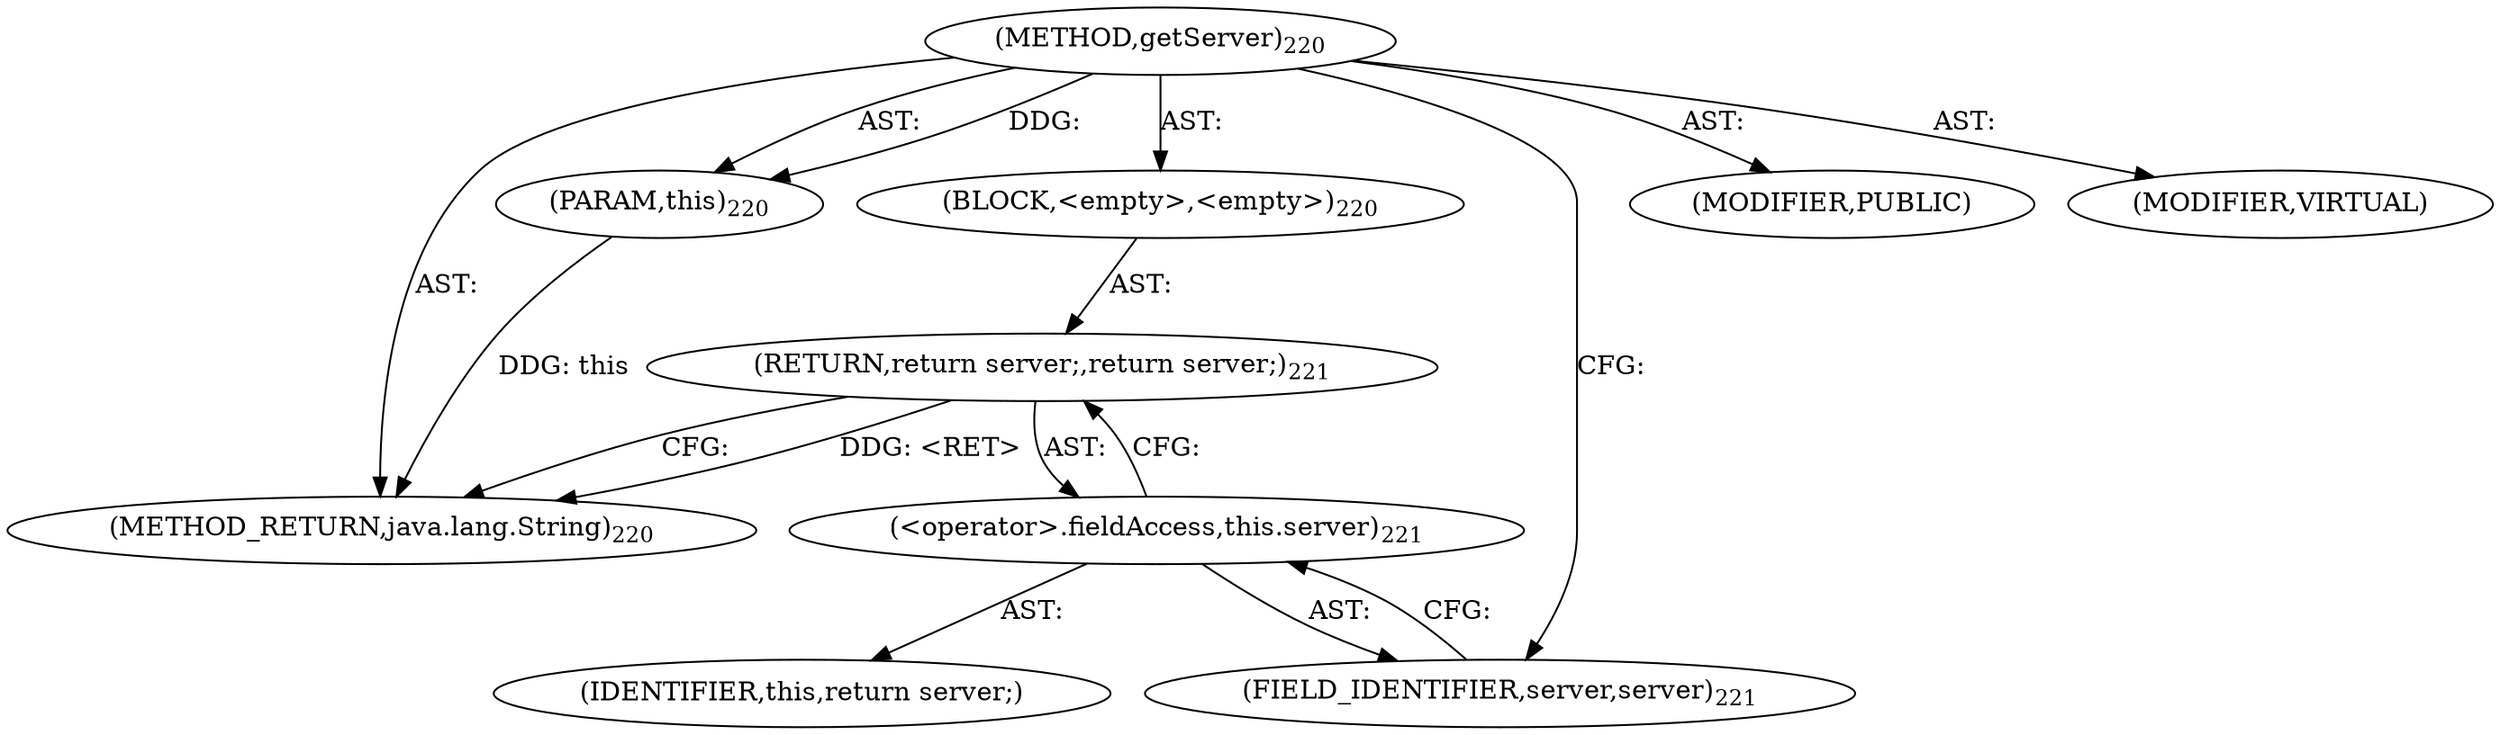 digraph "getServer" {  
"111669149708" [label = <(METHOD,getServer)<SUB>220</SUB>> ]
"115964117009" [label = <(PARAM,this)<SUB>220</SUB>> ]
"25769803795" [label = <(BLOCK,&lt;empty&gt;,&lt;empty&gt;)<SUB>220</SUB>> ]
"146028888069" [label = <(RETURN,return server;,return server;)<SUB>221</SUB>> ]
"30064771118" [label = <(&lt;operator&gt;.fieldAccess,this.server)<SUB>221</SUB>> ]
"68719476767" [label = <(IDENTIFIER,this,return server;)> ]
"55834574864" [label = <(FIELD_IDENTIFIER,server,server)<SUB>221</SUB>> ]
"133143986207" [label = <(MODIFIER,PUBLIC)> ]
"133143986208" [label = <(MODIFIER,VIRTUAL)> ]
"128849018892" [label = <(METHOD_RETURN,java.lang.String)<SUB>220</SUB>> ]
  "111669149708" -> "115964117009"  [ label = "AST: "] 
  "111669149708" -> "25769803795"  [ label = "AST: "] 
  "111669149708" -> "133143986207"  [ label = "AST: "] 
  "111669149708" -> "133143986208"  [ label = "AST: "] 
  "111669149708" -> "128849018892"  [ label = "AST: "] 
  "25769803795" -> "146028888069"  [ label = "AST: "] 
  "146028888069" -> "30064771118"  [ label = "AST: "] 
  "30064771118" -> "68719476767"  [ label = "AST: "] 
  "30064771118" -> "55834574864"  [ label = "AST: "] 
  "146028888069" -> "128849018892"  [ label = "CFG: "] 
  "30064771118" -> "146028888069"  [ label = "CFG: "] 
  "55834574864" -> "30064771118"  [ label = "CFG: "] 
  "111669149708" -> "55834574864"  [ label = "CFG: "] 
  "146028888069" -> "128849018892"  [ label = "DDG: &lt;RET&gt;"] 
  "115964117009" -> "128849018892"  [ label = "DDG: this"] 
  "111669149708" -> "115964117009"  [ label = "DDG: "] 
}
